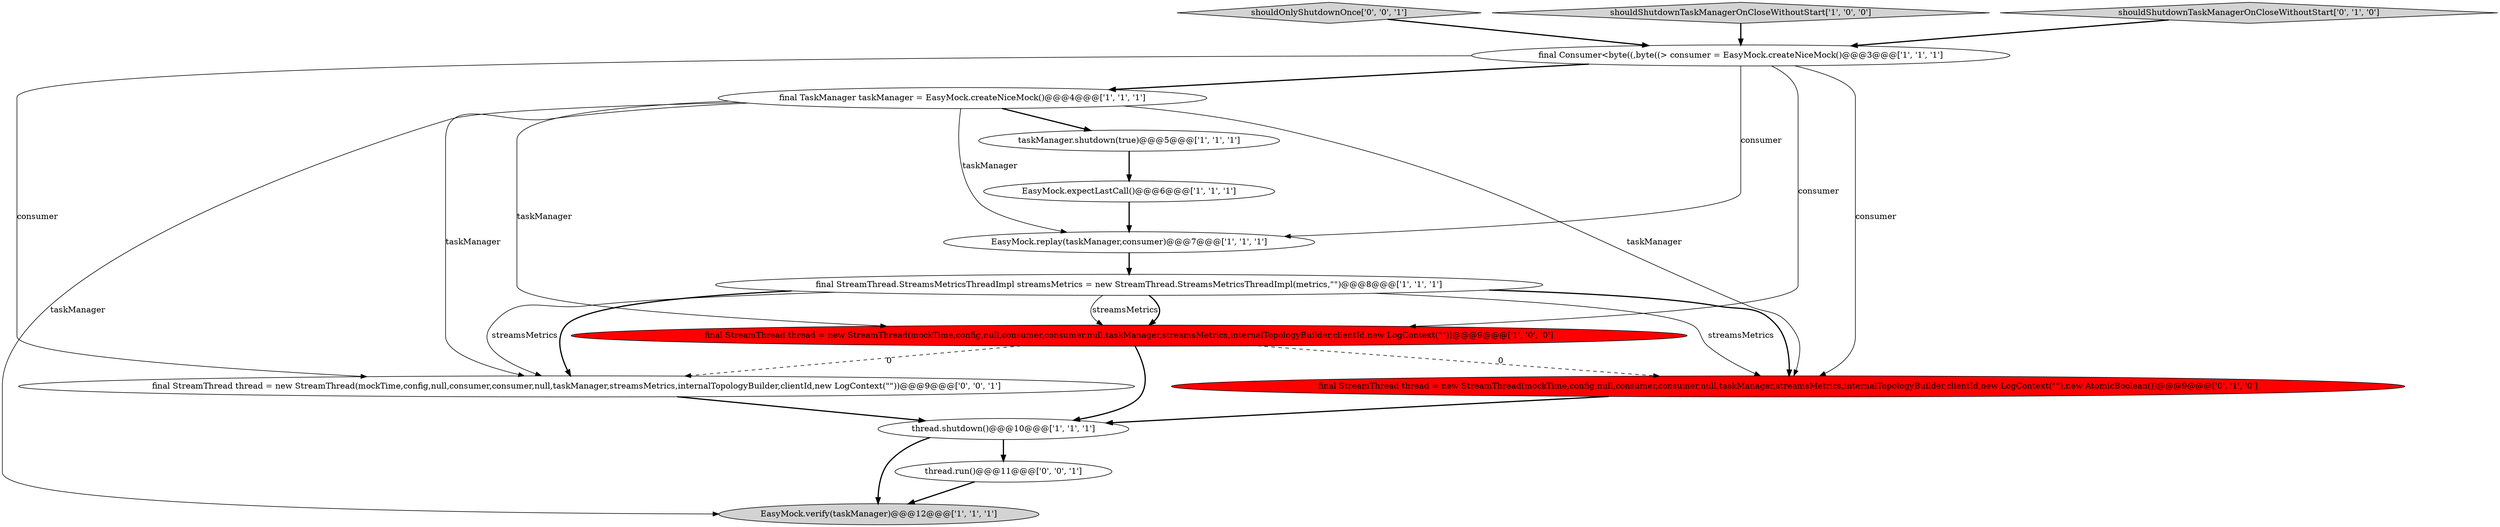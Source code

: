 digraph {
6 [style = filled, label = "final TaskManager taskManager = EasyMock.createNiceMock()@@@4@@@['1', '1', '1']", fillcolor = white, shape = ellipse image = "AAA0AAABBB1BBB"];
2 [style = filled, label = "EasyMock.verify(taskManager)@@@12@@@['1', '1', '1']", fillcolor = lightgray, shape = ellipse image = "AAA0AAABBB1BBB"];
9 [style = filled, label = "EasyMock.replay(taskManager,consumer)@@@7@@@['1', '1', '1']", fillcolor = white, shape = ellipse image = "AAA0AAABBB1BBB"];
10 [style = filled, label = "final StreamThread thread = new StreamThread(mockTime,config,null,consumer,consumer,null,taskManager,streamsMetrics,internalTopologyBuilder,clientId,new LogContext(\"\"),new AtomicBoolean())@@@9@@@['0', '1', '0']", fillcolor = red, shape = ellipse image = "AAA1AAABBB2BBB"];
12 [style = filled, label = "shouldOnlyShutdownOnce['0', '0', '1']", fillcolor = lightgray, shape = diamond image = "AAA0AAABBB3BBB"];
14 [style = filled, label = "final StreamThread thread = new StreamThread(mockTime,config,null,consumer,consumer,null,taskManager,streamsMetrics,internalTopologyBuilder,clientId,new LogContext(\"\"))@@@9@@@['0', '0', '1']", fillcolor = white, shape = ellipse image = "AAA0AAABBB3BBB"];
8 [style = filled, label = "shouldShutdownTaskManagerOnCloseWithoutStart['1', '0', '0']", fillcolor = lightgray, shape = diamond image = "AAA0AAABBB1BBB"];
5 [style = filled, label = "final StreamThread.StreamsMetricsThreadImpl streamsMetrics = new StreamThread.StreamsMetricsThreadImpl(metrics,\"\")@@@8@@@['1', '1', '1']", fillcolor = white, shape = ellipse image = "AAA0AAABBB1BBB"];
0 [style = filled, label = "taskManager.shutdown(true)@@@5@@@['1', '1', '1']", fillcolor = white, shape = ellipse image = "AAA0AAABBB1BBB"];
13 [style = filled, label = "thread.run()@@@11@@@['0', '0', '1']", fillcolor = white, shape = ellipse image = "AAA0AAABBB3BBB"];
3 [style = filled, label = "final Consumer<byte((,byte((> consumer = EasyMock.createNiceMock()@@@3@@@['1', '1', '1']", fillcolor = white, shape = ellipse image = "AAA0AAABBB1BBB"];
11 [style = filled, label = "shouldShutdownTaskManagerOnCloseWithoutStart['0', '1', '0']", fillcolor = lightgray, shape = diamond image = "AAA0AAABBB2BBB"];
4 [style = filled, label = "thread.shutdown()@@@10@@@['1', '1', '1']", fillcolor = white, shape = ellipse image = "AAA0AAABBB1BBB"];
7 [style = filled, label = "final StreamThread thread = new StreamThread(mockTime,config,null,consumer,consumer,null,taskManager,streamsMetrics,internalTopologyBuilder,clientId,new LogContext(\"\"))@@@9@@@['1', '0', '0']", fillcolor = red, shape = ellipse image = "AAA1AAABBB1BBB"];
1 [style = filled, label = "EasyMock.expectLastCall()@@@6@@@['1', '1', '1']", fillcolor = white, shape = ellipse image = "AAA0AAABBB1BBB"];
3->14 [style = solid, label="consumer"];
5->10 [style = bold, label=""];
7->14 [style = dashed, label="0"];
4->13 [style = bold, label=""];
8->3 [style = bold, label=""];
3->9 [style = solid, label="consumer"];
3->6 [style = bold, label=""];
6->10 [style = solid, label="taskManager"];
6->0 [style = bold, label=""];
4->2 [style = bold, label=""];
7->4 [style = bold, label=""];
5->14 [style = bold, label=""];
6->7 [style = solid, label="taskManager"];
6->9 [style = solid, label="taskManager"];
5->7 [style = solid, label="streamsMetrics"];
1->9 [style = bold, label=""];
3->10 [style = solid, label="consumer"];
11->3 [style = bold, label=""];
0->1 [style = bold, label=""];
6->14 [style = solid, label="taskManager"];
13->2 [style = bold, label=""];
3->7 [style = solid, label="consumer"];
9->5 [style = bold, label=""];
10->4 [style = bold, label=""];
5->7 [style = bold, label=""];
7->10 [style = dashed, label="0"];
12->3 [style = bold, label=""];
5->10 [style = solid, label="streamsMetrics"];
6->2 [style = solid, label="taskManager"];
14->4 [style = bold, label=""];
5->14 [style = solid, label="streamsMetrics"];
}
